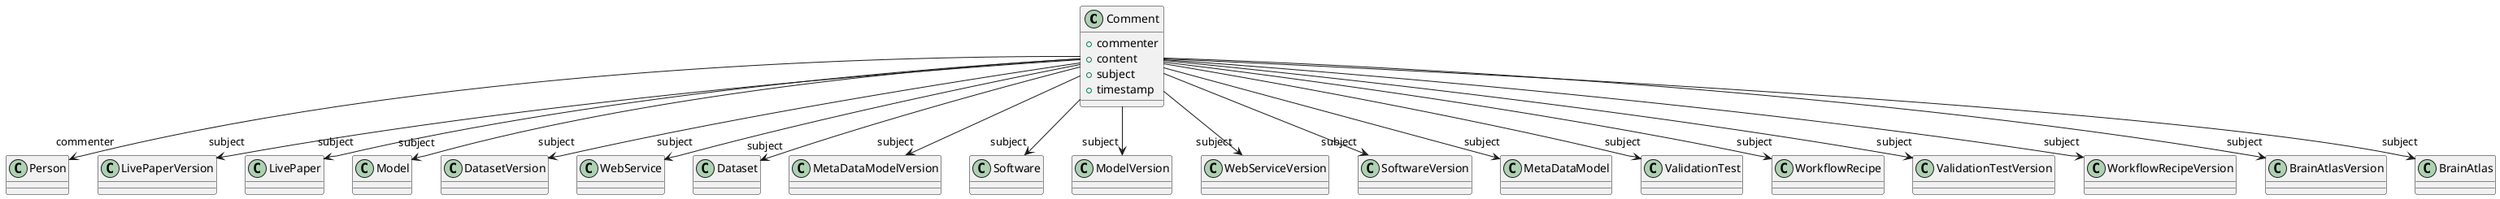 @startuml
class Comment {
+commenter
+content
+subject
+timestamp

}
Comment -d-> "commenter" Person
Comment -d-> "subject" LivePaperVersion
Comment -d-> "subject" LivePaper
Comment -d-> "subject" Model
Comment -d-> "subject" DatasetVersion
Comment -d-> "subject" WebService
Comment -d-> "subject" Dataset
Comment -d-> "subject" MetaDataModelVersion
Comment -d-> "subject" Software
Comment -d-> "subject" ModelVersion
Comment -d-> "subject" WebServiceVersion
Comment -d-> "subject" SoftwareVersion
Comment -d-> "subject" MetaDataModel
Comment -d-> "subject" ValidationTest
Comment -d-> "subject" WorkflowRecipe
Comment -d-> "subject" ValidationTestVersion
Comment -d-> "subject" WorkflowRecipeVersion
Comment -d-> "subject" BrainAtlasVersion
Comment -d-> "subject" BrainAtlas

@enduml